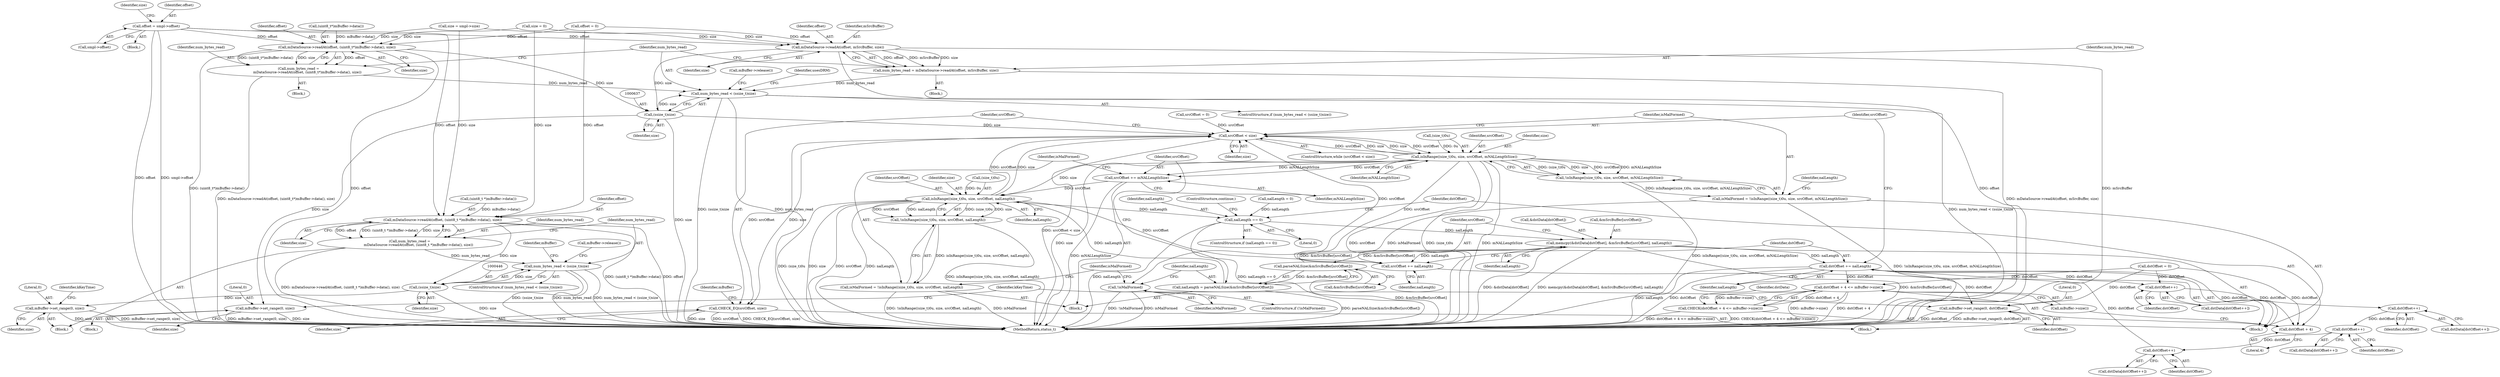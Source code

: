 digraph "0_Android_d48f0f145f8f0f4472bc0af668ac9a8bce44ba9b@pointer" {
"1000327" [label="(Call,offset = smpl->offset)"];
"1000436" [label="(Call,mDataSource->readAt(offset, (uint8_t *)mBuffer->data(), size))"];
"1000434" [label="(Call,num_bytes_read =\n                mDataSource->readAt(offset, (uint8_t *)mBuffer->data(), size))"];
"1000443" [label="(Call,num_bytes_read < (ssize_t)size)"];
"1000445" [label="(Call,(ssize_t)size)"];
"1000461" [label="(Call,mBuffer->set_range(0, size))"];
"1000619" [label="(Call,mDataSource->readAt(offset, (uint8_t*)mBuffer->data(), size))"];
"1000617" [label="(Call,num_bytes_read =\n                mDataSource->readAt(offset, (uint8_t*)mBuffer->data(), size))"];
"1000634" [label="(Call,num_bytes_read < (ssize_t)size)"];
"1000636" [label="(Call,(ssize_t)size)"];
"1000655" [label="(Call,mBuffer->set_range(0, size))"];
"1000675" [label="(Call,srcOffset < size)"];
"1000683" [label="(Call,isInRange((size_t)0u, size, srcOffset, mNALLengthSize))"];
"1000682" [label="(Call,!isInRange((size_t)0u, size, srcOffset, mNALLengthSize))"];
"1000680" [label="(Call,isMalFormed = !isInRange((size_t)0u, size, srcOffset, mNALLengthSize))"];
"1000695" [label="(Call,!isMalFormed)"];
"1000705" [label="(Call,srcOffset += mNALLengthSize)"];
"1000711" [label="(Call,isInRange((size_t)0u, size, srcOffset, nalLength))"];
"1000710" [label="(Call,!isInRange((size_t)0u, size, srcOffset, nalLength))"];
"1000708" [label="(Call,isMalFormed = !isInRange((size_t)0u, size, srcOffset, nalLength))"];
"1000730" [label="(Call,nalLength == 0)"];
"1000765" [label="(Call,memcpy(&dstData[dstOffset], &mSrcBuffer[srcOffset], nalLength))"];
"1000700" [label="(Call,parseNALSize(&mSrcBuffer[srcOffset]))"];
"1000698" [label="(Call,nalLength = parseNALSize(&mSrcBuffer[srcOffset]))"];
"1000775" [label="(Call,srcOffset += nalLength)"];
"1000778" [label="(Call,dstOffset += nalLength)"];
"1000736" [label="(Call,dstOffset + 4 <= mBuffer->size())"];
"1000735" [label="(Call,CHECK(dstOffset + 4 <= mBuffer->size()))"];
"1000737" [label="(Call,dstOffset + 4)"];
"1000744" [label="(Call,dstOffset++)"];
"1000750" [label="(Call,dstOffset++)"];
"1000756" [label="(Call,dstOffset++)"];
"1000762" [label="(Call,dstOffset++)"];
"1000788" [label="(Call,mBuffer->set_range(0, dstOffset))"];
"1000781" [label="(Call,CHECK_EQ(srcOffset, size))"];
"1000629" [label="(Call,mDataSource->readAt(offset, mSrcBuffer, size))"];
"1000627" [label="(Call,num_bytes_read = mDataSource->readAt(offset, mSrcBuffer, size))"];
"1000333" [label="(Identifier,size)"];
"1000688" [label="(Identifier,srcOffset)"];
"1000699" [label="(Identifier,nalLength)"];
"1000712" [label="(Call,(size_t)0u)"];
"1000443" [label="(Call,num_bytes_read < (ssize_t)size)"];
"1000766" [label="(Call,&dstData[dstOffset])"];
"1000627" [label="(Call,num_bytes_read = mDataSource->readAt(offset, mSrcBuffer, size))"];
"1000765" [label="(Call,memcpy(&dstData[dstOffset], &mSrcBuffer[srcOffset], nalLength))"];
"1000462" [label="(Literal,0)"];
"1000742" [label="(Call,dstData[dstOffset++])"];
"1000445" [label="(Call,(ssize_t)size)"];
"1000731" [label="(Identifier,nalLength)"];
"1000674" [label="(ControlStructure,while (srcOffset < size))"];
"1000628" [label="(Identifier,num_bytes_read)"];
"1000695" [label="(Call,!isMalFormed)"];
"1000671" [label="(Call,dstOffset = 0)"];
"1000757" [label="(Identifier,dstOffset)"];
"1000711" [label="(Call,isInRange((size_t)0u, size, srcOffset, nalLength))"];
"1000624" [label="(Identifier,size)"];
"1000781" [label="(Call,CHECK_EQ(srcOffset, size))"];
"1000732" [label="(Literal,0)"];
"1000737" [label="(Call,dstOffset + 4)"];
"1000783" [label="(Identifier,size)"];
"1000621" [label="(Call,(uint8_t*)mBuffer->data())"];
"1000329" [label="(Call,smpl->offset)"];
"1000655" [label="(Call,mBuffer->set_range(0, size))"];
"1000675" [label="(Call,srcOffset < size)"];
"1000706" [label="(Identifier,srcOffset)"];
"1000461" [label="(Call,mBuffer->set_range(0, size))"];
"1000618" [label="(Identifier,num_bytes_read)"];
"1000694" [label="(ControlStructure,if (!isMalFormed))"];
"1000687" [label="(Identifier,size)"];
"1000636" [label="(Call,(ssize_t)size)"];
"1000760" [label="(Call,dstData[dstOffset++])"];
"1000682" [label="(Call,!isInRange((size_t)0u, size, srcOffset, mNALLengthSize))"];
"1000635" [label="(Identifier,num_bytes_read)"];
"1000788" [label="(Call,mBuffer->set_range(0, dstOffset))"];
"1000719" [label="(Identifier,isMalFormed)"];
"1000836" [label="(MethodReturn,status_t)"];
"1000684" [label="(Call,(size_t)0u)"];
"1000717" [label="(Identifier,nalLength)"];
"1000629" [label="(Call,mDataSource->readAt(offset, mSrcBuffer, size))"];
"1000696" [label="(Identifier,isMalFormed)"];
"1000790" [label="(Identifier,dstOffset)"];
"1000656" [label="(Literal,0)"];
"1000438" [label="(Call,(uint8_t *)mBuffer->data())"];
"1000743" [label="(Identifier,dstData)"];
"1000332" [label="(Call,size = smpl->size)"];
"1000650" [label="(Block,)"];
"1000264" [label="(Call,size = 0)"];
"1000678" [label="(Block,)"];
"1000754" [label="(Call,dstData[dstOffset++])"];
"1000700" [label="(Call,parseNALSize(&mSrcBuffer[srcOffset]))"];
"1000739" [label="(Literal,4)"];
"1000649" [label="(Identifier,usesDRM)"];
"1000716" [label="(Identifier,srcOffset)"];
"1000640" [label="(Call,mBuffer->release())"];
"1000779" [label="(Identifier,dstOffset)"];
"1000786" [label="(Identifier,mBuffer)"];
"1000730" [label="(Call,nalLength == 0)"];
"1000780" [label="(Identifier,nalLength)"];
"1000620" [label="(Identifier,offset)"];
"1000692" [label="(Identifier,nalLength)"];
"1000763" [label="(Identifier,dstOffset)"];
"1000463" [label="(Identifier,size)"];
"1000626" [label="(Block,)"];
"1000630" [label="(Identifier,offset)"];
"1000283" [label="(Block,)"];
"1000677" [label="(Identifier,size)"];
"1000738" [label="(Identifier,dstOffset)"];
"1000616" [label="(Block,)"];
"1000633" [label="(ControlStructure,if (num_bytes_read < (ssize_t)size))"];
"1000327" [label="(Call,offset = smpl->offset)"];
"1000638" [label="(Identifier,size)"];
"1000437" [label="(Identifier,offset)"];
"1000683" [label="(Call,isInRange((size_t)0u, size, srcOffset, mNALLengthSize))"];
"1000465" [label="(Identifier,kKeyTime)"];
"1000680" [label="(Call,isMalFormed = !isInRange((size_t)0u, size, srcOffset, mNALLengthSize))"];
"1000762" [label="(Call,dstOffset++)"];
"1000744" [label="(Call,dstOffset++)"];
"1000774" [label="(Identifier,nalLength)"];
"1000698" [label="(Call,nalLength = parseNALSize(&mSrcBuffer[srcOffset]))"];
"1000657" [label="(Identifier,size)"];
"1000750" [label="(Call,dstOffset++)"];
"1000776" [label="(Identifier,srcOffset)"];
"1000734" [label="(ControlStructure,continue;)"];
"1000705" [label="(Call,srcOffset += mNALLengthSize)"];
"1000701" [label="(Call,&mSrcBuffer[srcOffset])"];
"1000751" [label="(Identifier,dstOffset)"];
"1000447" [label="(Identifier,size)"];
"1000632" [label="(Identifier,size)"];
"1000789" [label="(Literal,0)"];
"1000778" [label="(Call,dstOffset += nalLength)"];
"1000444" [label="(Identifier,num_bytes_read)"];
"1000459" [label="(Identifier,mBuffer)"];
"1000449" [label="(Call,mBuffer->release())"];
"1000708" [label="(Call,isMalFormed = !isInRange((size_t)0u, size, srcOffset, nalLength))"];
"1000770" [label="(Call,&mSrcBuffer[srcOffset])"];
"1000436" [label="(Call,mDataSource->readAt(offset, (uint8_t *)mBuffer->data(), size))"];
"1000328" [label="(Identifier,offset)"];
"1000631" [label="(Identifier,mSrcBuffer)"];
"1000676" [label="(Identifier,srcOffset)"];
"1000740" [label="(Call,mBuffer->size())"];
"1000782" [label="(Identifier,srcOffset)"];
"1000691" [label="(Call,nalLength = 0)"];
"1000617" [label="(Call,num_bytes_read =\n                mDataSource->readAt(offset, (uint8_t*)mBuffer->data(), size))"];
"1000681" [label="(Identifier,isMalFormed)"];
"1000697" [label="(Block,)"];
"1000729" [label="(ControlStructure,if (nalLength == 0))"];
"1000619" [label="(Call,mDataSource->readAt(offset, (uint8_t*)mBuffer->data(), size))"];
"1000434" [label="(Call,num_bytes_read =\n                mDataSource->readAt(offset, (uint8_t *)mBuffer->data(), size))"];
"1000441" [label="(Identifier,size)"];
"1000634" [label="(Call,num_bytes_read < (ssize_t)size)"];
"1000260" [label="(Call,offset = 0)"];
"1000442" [label="(ControlStructure,if (num_bytes_read < (ssize_t)size))"];
"1000775" [label="(Call,srcOffset += nalLength)"];
"1000735" [label="(Call,CHECK(dstOffset + 4 <= mBuffer->size()))"];
"1000709" [label="(Identifier,isMalFormed)"];
"1000715" [label="(Identifier,size)"];
"1000777" [label="(Identifier,nalLength)"];
"1000435" [label="(Identifier,num_bytes_read)"];
"1000667" [label="(Call,srcOffset = 0)"];
"1000689" [label="(Identifier,mNALLengthSize)"];
"1000792" [label="(Identifier,kKeyTime)"];
"1000745" [label="(Identifier,dstOffset)"];
"1000432" [label="(Block,)"];
"1000710" [label="(Call,!isInRange((size_t)0u, size, srcOffset, nalLength))"];
"1000707" [label="(Identifier,mNALLengthSize)"];
"1000736" [label="(Call,dstOffset + 4 <= mBuffer->size())"];
"1000756" [label="(Call,dstOffset++)"];
"1000748" [label="(Call,dstData[dstOffset++])"];
"1000659" [label="(Block,)"];
"1000327" -> "1000283"  [label="AST: "];
"1000327" -> "1000329"  [label="CFG: "];
"1000328" -> "1000327"  [label="AST: "];
"1000329" -> "1000327"  [label="AST: "];
"1000333" -> "1000327"  [label="CFG: "];
"1000327" -> "1000836"  [label="DDG: offset"];
"1000327" -> "1000836"  [label="DDG: smpl->offset"];
"1000327" -> "1000436"  [label="DDG: offset"];
"1000327" -> "1000619"  [label="DDG: offset"];
"1000327" -> "1000629"  [label="DDG: offset"];
"1000436" -> "1000434"  [label="AST: "];
"1000436" -> "1000441"  [label="CFG: "];
"1000437" -> "1000436"  [label="AST: "];
"1000438" -> "1000436"  [label="AST: "];
"1000441" -> "1000436"  [label="AST: "];
"1000434" -> "1000436"  [label="CFG: "];
"1000436" -> "1000836"  [label="DDG: offset"];
"1000436" -> "1000836"  [label="DDG: (uint8_t *)mBuffer->data()"];
"1000436" -> "1000434"  [label="DDG: offset"];
"1000436" -> "1000434"  [label="DDG: (uint8_t *)mBuffer->data()"];
"1000436" -> "1000434"  [label="DDG: size"];
"1000260" -> "1000436"  [label="DDG: offset"];
"1000438" -> "1000436"  [label="DDG: mBuffer->data()"];
"1000332" -> "1000436"  [label="DDG: size"];
"1000264" -> "1000436"  [label="DDG: size"];
"1000436" -> "1000445"  [label="DDG: size"];
"1000434" -> "1000432"  [label="AST: "];
"1000435" -> "1000434"  [label="AST: "];
"1000444" -> "1000434"  [label="CFG: "];
"1000434" -> "1000836"  [label="DDG: mDataSource->readAt(offset, (uint8_t *)mBuffer->data(), size)"];
"1000434" -> "1000443"  [label="DDG: num_bytes_read"];
"1000443" -> "1000442"  [label="AST: "];
"1000443" -> "1000445"  [label="CFG: "];
"1000444" -> "1000443"  [label="AST: "];
"1000445" -> "1000443"  [label="AST: "];
"1000449" -> "1000443"  [label="CFG: "];
"1000459" -> "1000443"  [label="CFG: "];
"1000443" -> "1000836"  [label="DDG: num_bytes_read < (ssize_t)size"];
"1000443" -> "1000836"  [label="DDG: (ssize_t)size"];
"1000443" -> "1000836"  [label="DDG: num_bytes_read"];
"1000445" -> "1000443"  [label="DDG: size"];
"1000445" -> "1000447"  [label="CFG: "];
"1000446" -> "1000445"  [label="AST: "];
"1000447" -> "1000445"  [label="AST: "];
"1000445" -> "1000836"  [label="DDG: size"];
"1000445" -> "1000461"  [label="DDG: size"];
"1000461" -> "1000432"  [label="AST: "];
"1000461" -> "1000463"  [label="CFG: "];
"1000462" -> "1000461"  [label="AST: "];
"1000463" -> "1000461"  [label="AST: "];
"1000465" -> "1000461"  [label="CFG: "];
"1000461" -> "1000836"  [label="DDG: mBuffer->set_range(0, size)"];
"1000461" -> "1000836"  [label="DDG: size"];
"1000619" -> "1000617"  [label="AST: "];
"1000619" -> "1000624"  [label="CFG: "];
"1000620" -> "1000619"  [label="AST: "];
"1000621" -> "1000619"  [label="AST: "];
"1000624" -> "1000619"  [label="AST: "];
"1000617" -> "1000619"  [label="CFG: "];
"1000619" -> "1000836"  [label="DDG: (uint8_t*)mBuffer->data()"];
"1000619" -> "1000836"  [label="DDG: offset"];
"1000619" -> "1000617"  [label="DDG: offset"];
"1000619" -> "1000617"  [label="DDG: (uint8_t*)mBuffer->data()"];
"1000619" -> "1000617"  [label="DDG: size"];
"1000260" -> "1000619"  [label="DDG: offset"];
"1000621" -> "1000619"  [label="DDG: mBuffer->data()"];
"1000332" -> "1000619"  [label="DDG: size"];
"1000264" -> "1000619"  [label="DDG: size"];
"1000619" -> "1000636"  [label="DDG: size"];
"1000617" -> "1000616"  [label="AST: "];
"1000618" -> "1000617"  [label="AST: "];
"1000635" -> "1000617"  [label="CFG: "];
"1000617" -> "1000836"  [label="DDG: mDataSource->readAt(offset, (uint8_t*)mBuffer->data(), size)"];
"1000617" -> "1000634"  [label="DDG: num_bytes_read"];
"1000634" -> "1000633"  [label="AST: "];
"1000634" -> "1000636"  [label="CFG: "];
"1000635" -> "1000634"  [label="AST: "];
"1000636" -> "1000634"  [label="AST: "];
"1000640" -> "1000634"  [label="CFG: "];
"1000649" -> "1000634"  [label="CFG: "];
"1000634" -> "1000836"  [label="DDG: num_bytes_read"];
"1000634" -> "1000836"  [label="DDG: (ssize_t)size"];
"1000634" -> "1000836"  [label="DDG: num_bytes_read < (ssize_t)size"];
"1000627" -> "1000634"  [label="DDG: num_bytes_read"];
"1000636" -> "1000634"  [label="DDG: size"];
"1000636" -> "1000638"  [label="CFG: "];
"1000637" -> "1000636"  [label="AST: "];
"1000638" -> "1000636"  [label="AST: "];
"1000636" -> "1000836"  [label="DDG: size"];
"1000629" -> "1000636"  [label="DDG: size"];
"1000636" -> "1000655"  [label="DDG: size"];
"1000636" -> "1000675"  [label="DDG: size"];
"1000655" -> "1000650"  [label="AST: "];
"1000655" -> "1000657"  [label="CFG: "];
"1000656" -> "1000655"  [label="AST: "];
"1000657" -> "1000655"  [label="AST: "];
"1000792" -> "1000655"  [label="CFG: "];
"1000655" -> "1000836"  [label="DDG: mBuffer->set_range(0, size)"];
"1000655" -> "1000836"  [label="DDG: size"];
"1000675" -> "1000674"  [label="AST: "];
"1000675" -> "1000677"  [label="CFG: "];
"1000676" -> "1000675"  [label="AST: "];
"1000677" -> "1000675"  [label="AST: "];
"1000681" -> "1000675"  [label="CFG: "];
"1000782" -> "1000675"  [label="CFG: "];
"1000675" -> "1000836"  [label="DDG: srcOffset < size"];
"1000711" -> "1000675"  [label="DDG: srcOffset"];
"1000711" -> "1000675"  [label="DDG: size"];
"1000667" -> "1000675"  [label="DDG: srcOffset"];
"1000775" -> "1000675"  [label="DDG: srcOffset"];
"1000683" -> "1000675"  [label="DDG: srcOffset"];
"1000683" -> "1000675"  [label="DDG: size"];
"1000675" -> "1000683"  [label="DDG: size"];
"1000675" -> "1000683"  [label="DDG: srcOffset"];
"1000675" -> "1000781"  [label="DDG: srcOffset"];
"1000675" -> "1000781"  [label="DDG: size"];
"1000683" -> "1000682"  [label="AST: "];
"1000683" -> "1000689"  [label="CFG: "];
"1000684" -> "1000683"  [label="AST: "];
"1000687" -> "1000683"  [label="AST: "];
"1000688" -> "1000683"  [label="AST: "];
"1000689" -> "1000683"  [label="AST: "];
"1000682" -> "1000683"  [label="CFG: "];
"1000683" -> "1000836"  [label="DDG: (size_t)0u"];
"1000683" -> "1000836"  [label="DDG: mNALLengthSize"];
"1000683" -> "1000836"  [label="DDG: size"];
"1000683" -> "1000836"  [label="DDG: srcOffset"];
"1000683" -> "1000682"  [label="DDG: (size_t)0u"];
"1000683" -> "1000682"  [label="DDG: size"];
"1000683" -> "1000682"  [label="DDG: srcOffset"];
"1000683" -> "1000682"  [label="DDG: mNALLengthSize"];
"1000684" -> "1000683"  [label="DDG: 0u"];
"1000683" -> "1000705"  [label="DDG: mNALLengthSize"];
"1000683" -> "1000705"  [label="DDG: srcOffset"];
"1000683" -> "1000711"  [label="DDG: size"];
"1000683" -> "1000775"  [label="DDG: srcOffset"];
"1000682" -> "1000680"  [label="AST: "];
"1000680" -> "1000682"  [label="CFG: "];
"1000682" -> "1000836"  [label="DDG: isInRange((size_t)0u, size, srcOffset, mNALLengthSize)"];
"1000682" -> "1000680"  [label="DDG: isInRange((size_t)0u, size, srcOffset, mNALLengthSize)"];
"1000680" -> "1000678"  [label="AST: "];
"1000681" -> "1000680"  [label="AST: "];
"1000692" -> "1000680"  [label="CFG: "];
"1000680" -> "1000836"  [label="DDG: !isInRange((size_t)0u, size, srcOffset, mNALLengthSize)"];
"1000680" -> "1000695"  [label="DDG: isMalFormed"];
"1000695" -> "1000694"  [label="AST: "];
"1000695" -> "1000696"  [label="CFG: "];
"1000696" -> "1000695"  [label="AST: "];
"1000699" -> "1000695"  [label="CFG: "];
"1000719" -> "1000695"  [label="CFG: "];
"1000695" -> "1000836"  [label="DDG: !isMalFormed"];
"1000695" -> "1000836"  [label="DDG: isMalFormed"];
"1000705" -> "1000697"  [label="AST: "];
"1000705" -> "1000707"  [label="CFG: "];
"1000706" -> "1000705"  [label="AST: "];
"1000707" -> "1000705"  [label="AST: "];
"1000709" -> "1000705"  [label="CFG: "];
"1000705" -> "1000836"  [label="DDG: mNALLengthSize"];
"1000705" -> "1000711"  [label="DDG: srcOffset"];
"1000711" -> "1000710"  [label="AST: "];
"1000711" -> "1000717"  [label="CFG: "];
"1000712" -> "1000711"  [label="AST: "];
"1000715" -> "1000711"  [label="AST: "];
"1000716" -> "1000711"  [label="AST: "];
"1000717" -> "1000711"  [label="AST: "];
"1000710" -> "1000711"  [label="CFG: "];
"1000711" -> "1000836"  [label="DDG: srcOffset"];
"1000711" -> "1000836"  [label="DDG: (size_t)0u"];
"1000711" -> "1000836"  [label="DDG: size"];
"1000711" -> "1000836"  [label="DDG: nalLength"];
"1000711" -> "1000710"  [label="DDG: (size_t)0u"];
"1000711" -> "1000710"  [label="DDG: size"];
"1000711" -> "1000710"  [label="DDG: srcOffset"];
"1000711" -> "1000710"  [label="DDG: nalLength"];
"1000712" -> "1000711"  [label="DDG: 0u"];
"1000698" -> "1000711"  [label="DDG: nalLength"];
"1000711" -> "1000730"  [label="DDG: nalLength"];
"1000711" -> "1000775"  [label="DDG: srcOffset"];
"1000710" -> "1000708"  [label="AST: "];
"1000708" -> "1000710"  [label="CFG: "];
"1000710" -> "1000836"  [label="DDG: isInRange((size_t)0u, size, srcOffset, nalLength)"];
"1000710" -> "1000708"  [label="DDG: isInRange((size_t)0u, size, srcOffset, nalLength)"];
"1000708" -> "1000697"  [label="AST: "];
"1000709" -> "1000708"  [label="AST: "];
"1000719" -> "1000708"  [label="CFG: "];
"1000708" -> "1000836"  [label="DDG: isMalFormed"];
"1000708" -> "1000836"  [label="DDG: !isInRange((size_t)0u, size, srcOffset, nalLength)"];
"1000730" -> "1000729"  [label="AST: "];
"1000730" -> "1000732"  [label="CFG: "];
"1000731" -> "1000730"  [label="AST: "];
"1000732" -> "1000730"  [label="AST: "];
"1000734" -> "1000730"  [label="CFG: "];
"1000738" -> "1000730"  [label="CFG: "];
"1000730" -> "1000836"  [label="DDG: nalLength == 0"];
"1000730" -> "1000836"  [label="DDG: nalLength"];
"1000691" -> "1000730"  [label="DDG: nalLength"];
"1000730" -> "1000765"  [label="DDG: nalLength"];
"1000765" -> "1000678"  [label="AST: "];
"1000765" -> "1000774"  [label="CFG: "];
"1000766" -> "1000765"  [label="AST: "];
"1000770" -> "1000765"  [label="AST: "];
"1000774" -> "1000765"  [label="AST: "];
"1000776" -> "1000765"  [label="CFG: "];
"1000765" -> "1000836"  [label="DDG: &mSrcBuffer[srcOffset]"];
"1000765" -> "1000836"  [label="DDG: &dstData[dstOffset]"];
"1000765" -> "1000836"  [label="DDG: memcpy(&dstData[dstOffset], &mSrcBuffer[srcOffset], nalLength)"];
"1000765" -> "1000700"  [label="DDG: &mSrcBuffer[srcOffset]"];
"1000700" -> "1000765"  [label="DDG: &mSrcBuffer[srcOffset]"];
"1000765" -> "1000775"  [label="DDG: nalLength"];
"1000765" -> "1000778"  [label="DDG: nalLength"];
"1000700" -> "1000698"  [label="AST: "];
"1000700" -> "1000701"  [label="CFG: "];
"1000701" -> "1000700"  [label="AST: "];
"1000698" -> "1000700"  [label="CFG: "];
"1000700" -> "1000836"  [label="DDG: &mSrcBuffer[srcOffset]"];
"1000700" -> "1000698"  [label="DDG: &mSrcBuffer[srcOffset]"];
"1000698" -> "1000697"  [label="AST: "];
"1000699" -> "1000698"  [label="AST: "];
"1000706" -> "1000698"  [label="CFG: "];
"1000698" -> "1000836"  [label="DDG: parseNALSize(&mSrcBuffer[srcOffset])"];
"1000775" -> "1000678"  [label="AST: "];
"1000775" -> "1000777"  [label="CFG: "];
"1000776" -> "1000775"  [label="AST: "];
"1000777" -> "1000775"  [label="AST: "];
"1000779" -> "1000775"  [label="CFG: "];
"1000778" -> "1000678"  [label="AST: "];
"1000778" -> "1000780"  [label="CFG: "];
"1000779" -> "1000778"  [label="AST: "];
"1000780" -> "1000778"  [label="AST: "];
"1000676" -> "1000778"  [label="CFG: "];
"1000778" -> "1000836"  [label="DDG: nalLength"];
"1000778" -> "1000836"  [label="DDG: dstOffset"];
"1000778" -> "1000736"  [label="DDG: dstOffset"];
"1000778" -> "1000737"  [label="DDG: dstOffset"];
"1000778" -> "1000744"  [label="DDG: dstOffset"];
"1000762" -> "1000778"  [label="DDG: dstOffset"];
"1000778" -> "1000788"  [label="DDG: dstOffset"];
"1000736" -> "1000735"  [label="AST: "];
"1000736" -> "1000740"  [label="CFG: "];
"1000737" -> "1000736"  [label="AST: "];
"1000740" -> "1000736"  [label="AST: "];
"1000735" -> "1000736"  [label="CFG: "];
"1000736" -> "1000836"  [label="DDG: mBuffer->size()"];
"1000736" -> "1000836"  [label="DDG: dstOffset + 4"];
"1000736" -> "1000735"  [label="DDG: dstOffset + 4"];
"1000736" -> "1000735"  [label="DDG: mBuffer->size()"];
"1000671" -> "1000736"  [label="DDG: dstOffset"];
"1000735" -> "1000678"  [label="AST: "];
"1000743" -> "1000735"  [label="CFG: "];
"1000735" -> "1000836"  [label="DDG: CHECK(dstOffset + 4 <= mBuffer->size())"];
"1000735" -> "1000836"  [label="DDG: dstOffset + 4 <= mBuffer->size()"];
"1000737" -> "1000739"  [label="CFG: "];
"1000738" -> "1000737"  [label="AST: "];
"1000739" -> "1000737"  [label="AST: "];
"1000740" -> "1000737"  [label="CFG: "];
"1000671" -> "1000737"  [label="DDG: dstOffset"];
"1000744" -> "1000742"  [label="AST: "];
"1000744" -> "1000745"  [label="CFG: "];
"1000745" -> "1000744"  [label="AST: "];
"1000742" -> "1000744"  [label="CFG: "];
"1000671" -> "1000744"  [label="DDG: dstOffset"];
"1000744" -> "1000750"  [label="DDG: dstOffset"];
"1000750" -> "1000748"  [label="AST: "];
"1000750" -> "1000751"  [label="CFG: "];
"1000751" -> "1000750"  [label="AST: "];
"1000748" -> "1000750"  [label="CFG: "];
"1000750" -> "1000756"  [label="DDG: dstOffset"];
"1000756" -> "1000754"  [label="AST: "];
"1000756" -> "1000757"  [label="CFG: "];
"1000757" -> "1000756"  [label="AST: "];
"1000754" -> "1000756"  [label="CFG: "];
"1000756" -> "1000762"  [label="DDG: dstOffset"];
"1000762" -> "1000760"  [label="AST: "];
"1000762" -> "1000763"  [label="CFG: "];
"1000763" -> "1000762"  [label="AST: "];
"1000760" -> "1000762"  [label="CFG: "];
"1000788" -> "1000659"  [label="AST: "];
"1000788" -> "1000790"  [label="CFG: "];
"1000789" -> "1000788"  [label="AST: "];
"1000790" -> "1000788"  [label="AST: "];
"1000792" -> "1000788"  [label="CFG: "];
"1000788" -> "1000836"  [label="DDG: mBuffer->set_range(0, dstOffset)"];
"1000788" -> "1000836"  [label="DDG: dstOffset"];
"1000671" -> "1000788"  [label="DDG: dstOffset"];
"1000781" -> "1000659"  [label="AST: "];
"1000781" -> "1000783"  [label="CFG: "];
"1000782" -> "1000781"  [label="AST: "];
"1000783" -> "1000781"  [label="AST: "];
"1000786" -> "1000781"  [label="CFG: "];
"1000781" -> "1000836"  [label="DDG: CHECK_EQ(srcOffset, size)"];
"1000781" -> "1000836"  [label="DDG: size"];
"1000781" -> "1000836"  [label="DDG: srcOffset"];
"1000629" -> "1000627"  [label="AST: "];
"1000629" -> "1000632"  [label="CFG: "];
"1000630" -> "1000629"  [label="AST: "];
"1000631" -> "1000629"  [label="AST: "];
"1000632" -> "1000629"  [label="AST: "];
"1000627" -> "1000629"  [label="CFG: "];
"1000629" -> "1000836"  [label="DDG: offset"];
"1000629" -> "1000836"  [label="DDG: mSrcBuffer"];
"1000629" -> "1000627"  [label="DDG: offset"];
"1000629" -> "1000627"  [label="DDG: mSrcBuffer"];
"1000629" -> "1000627"  [label="DDG: size"];
"1000260" -> "1000629"  [label="DDG: offset"];
"1000332" -> "1000629"  [label="DDG: size"];
"1000264" -> "1000629"  [label="DDG: size"];
"1000627" -> "1000626"  [label="AST: "];
"1000628" -> "1000627"  [label="AST: "];
"1000635" -> "1000627"  [label="CFG: "];
"1000627" -> "1000836"  [label="DDG: mDataSource->readAt(offset, mSrcBuffer, size)"];
}
